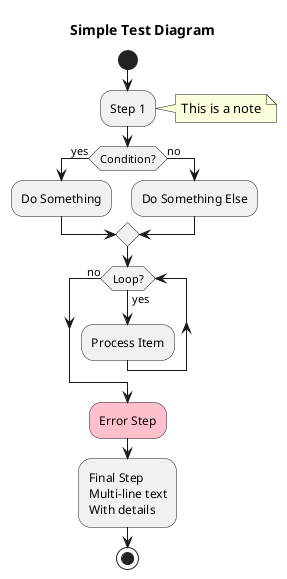@startuml Test_Simple
title Simple Test Diagram

start

:Step 1;
note right: This is a note

if (Condition?) then (yes)
  :Do Something;
else (no)
  :Do Something Else;
endif

while (Loop?) is (yes)
  :Process Item;
endwhile (no)

#pink:Error Step;

:Final Step
Multi-line text
With details;

stop

@enduml